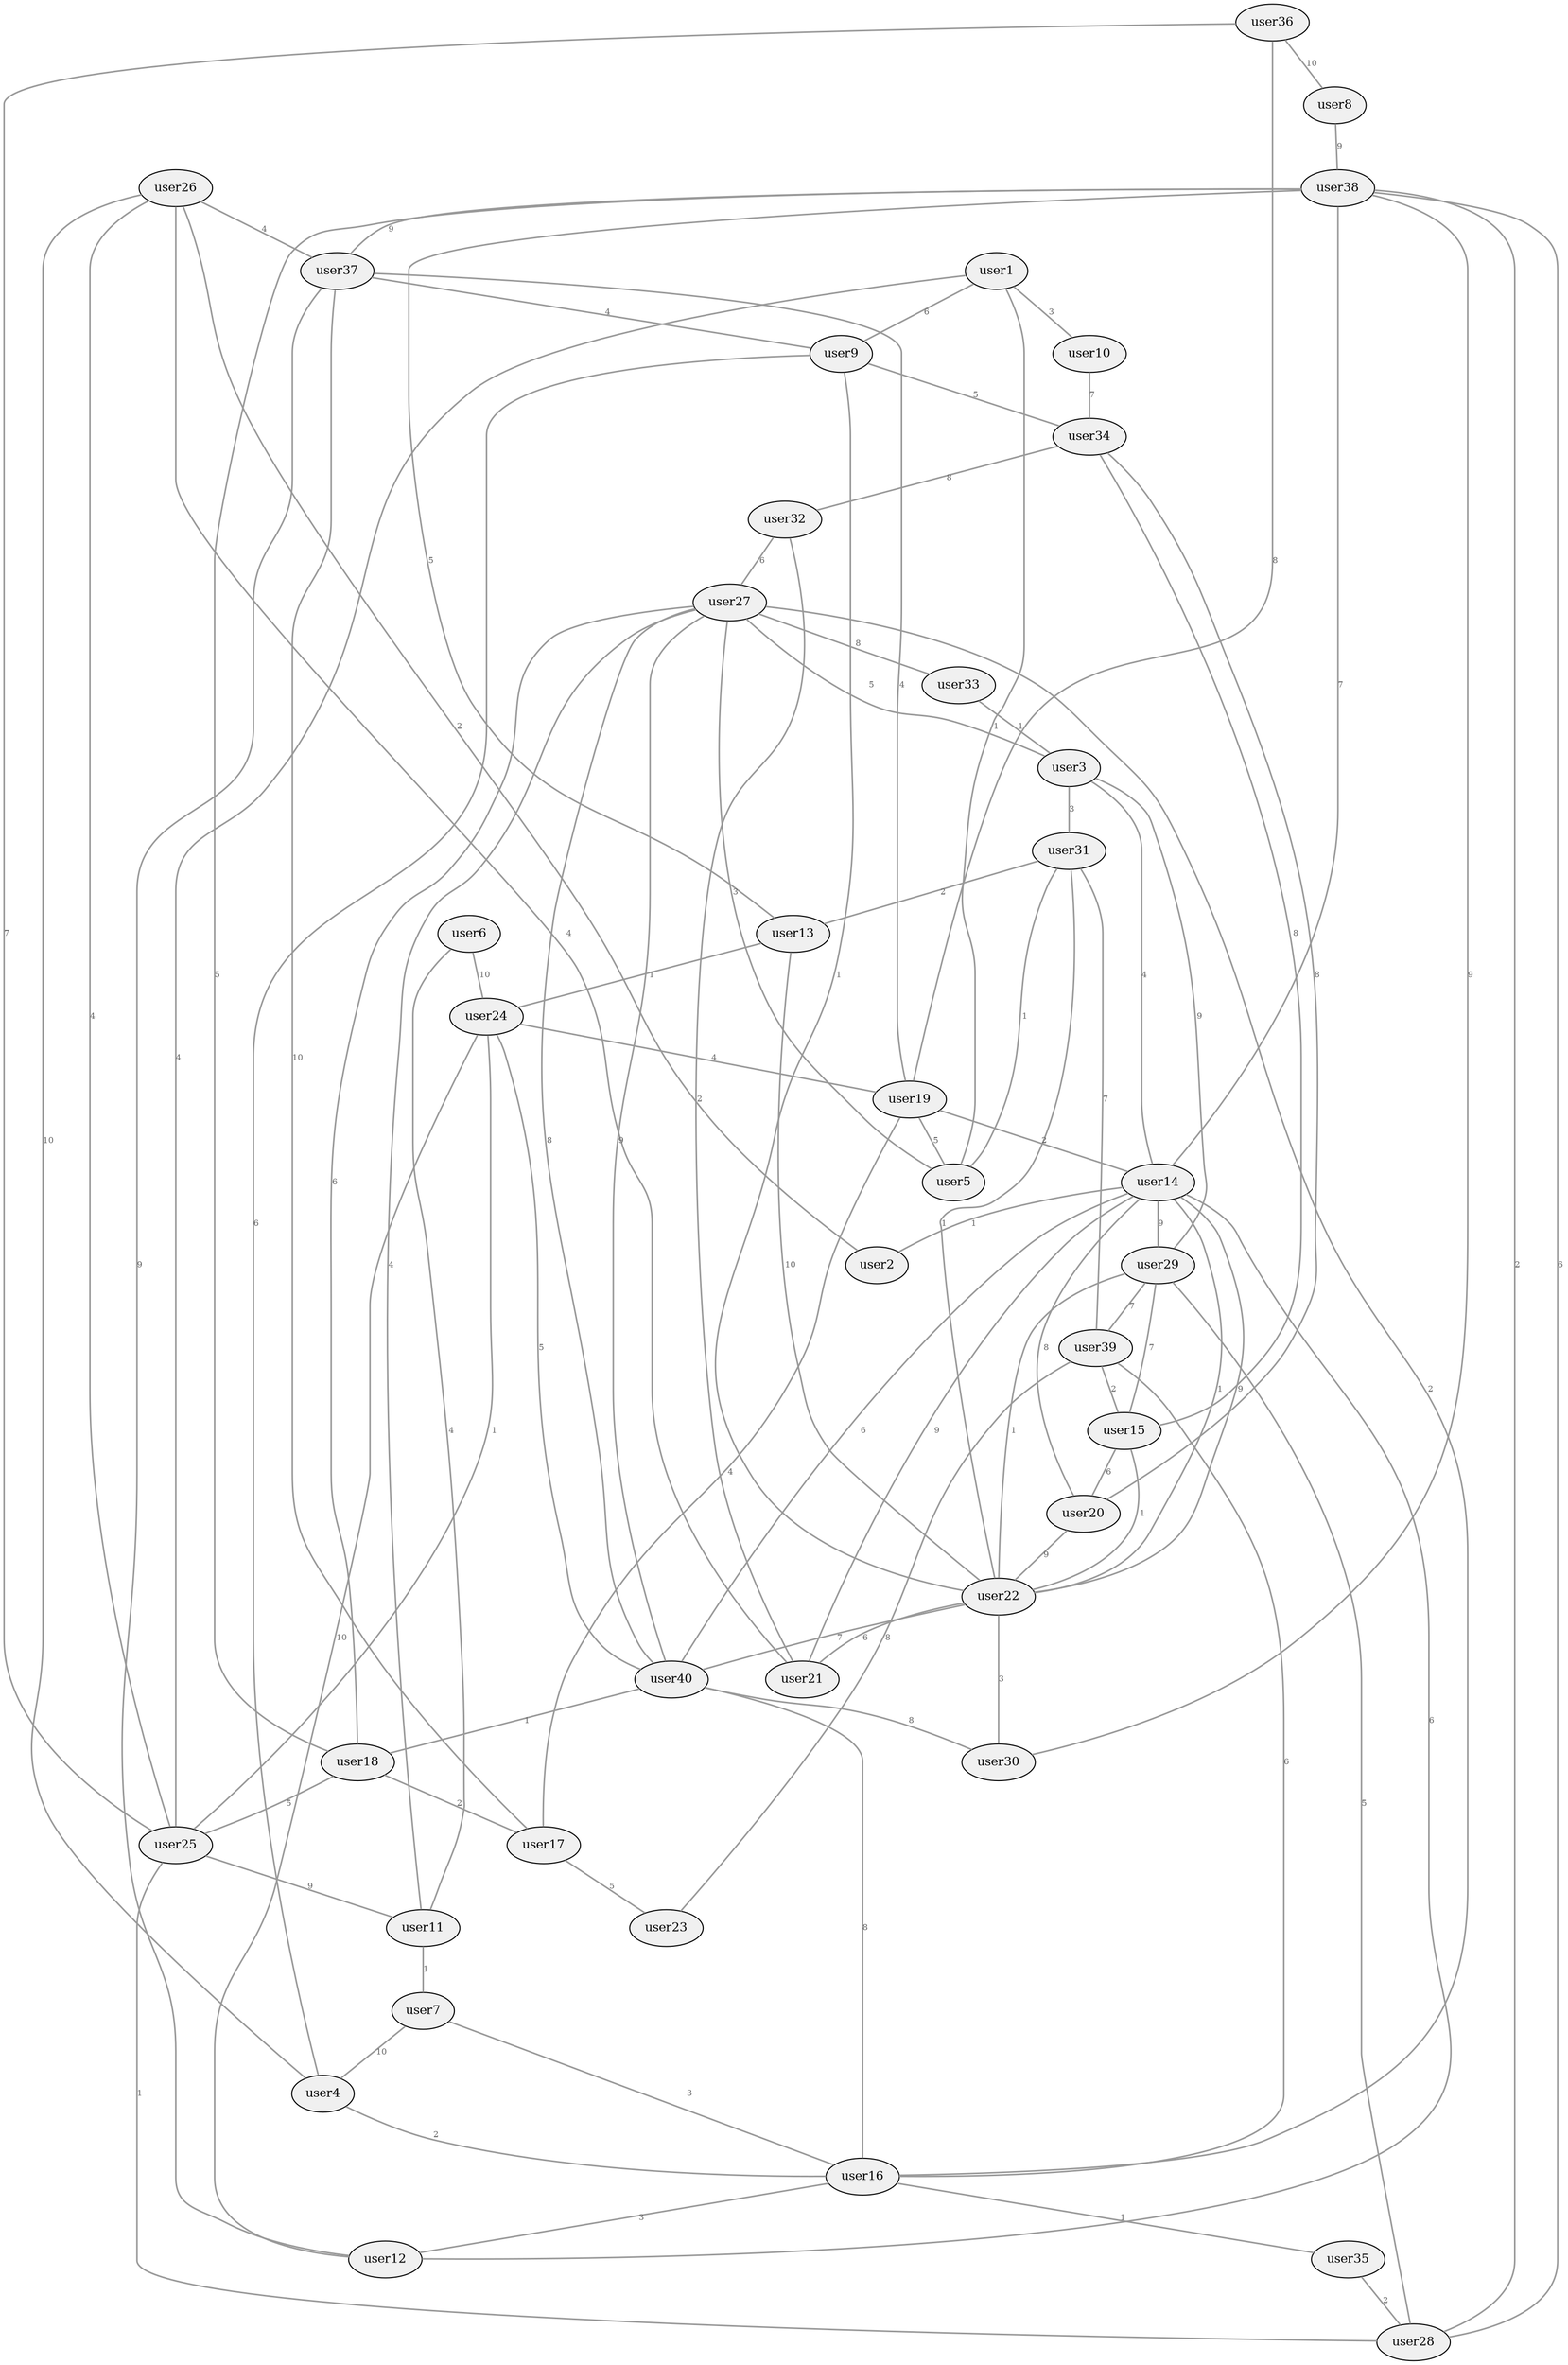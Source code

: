 graph G {
  graph [splines=true, overlap=false, fontsize=10];
  node [style=filled, fillcolor="#f0f0f0", shape=ellipse, fontcolor=black, fontsize=12];
  edge [fontcolor="#666666", fontsize=8, color="#999999", penwidth=1.5];
  user38;
  user36;
  user33;
  user32;
  user31;
  user13;
  user12;
  user11;
  user39;
  user9;
  user37;
  user2;
  user8;
  user34;
  user10;
  user17;
  user7;
  user5;
  user1;
  user6;
  user3;
  user26;
  user14;
  user15;
  user16;
  user28;
  user19;
  user40;
  user20;
  user22;
  user23;
  user35;
  user18;
  user24;
  user21;
  user25;
  user4;
  user27;
  user30;
  user29;
  user32 -- user27 [label="6"];
  user6 -- user24 [label="10"];
  user6 -- user11 [label="4"];
  user23 -- user39 [label="8"];
  user33 -- user3 [label="1"];
  user10 -- user34 [label="7"];
  user34 -- user32 [label="8"];
  user17 -- user37 [label="10"];
  user17 -- user23 [label="5"];
  user3 -- user14 [label="4"];
  user3 -- user31 [label="3"];
  user3 -- user29 [label="9"];
  user8 -- user38 [label="9"];
  user39 -- user15 [label="2"];
  user9 -- user4 [label="6"];
  user9 -- user34 [label="5"];
  user37 -- user9 [label="4"];
  user37 -- user12 [label="9"];
  user1 -- user10 [label="3"];
  user1 -- user9 [label="6"];
  user1 -- user25 [label="4"];
  user1 -- user5 [label="1"];
  user5 -- user31 [label="1"];
  user5 -- user27 [label="3"];
  user15 -- user20 [label="6"];
  user15 -- user34 [label="8"];
  user28 -- user38 [label="6"];
  user28 -- user29 [label="5"];
  user19 -- user14 [label="2"];
  user19 -- user5 [label="5"];
  user19 -- user37 [label="4"];
  user19 -- user17 [label="4"];
  user40 -- user30 [label="8"];
  user40 -- user24 [label="5"];
  user40 -- user27 [label="8"];
  user40 -- user16 [label="8"];
  user40 -- user18 [label="1"];
  user20 -- user22 [label="9"];
  user20 -- user34 [label="8"];
  user22 -- user29 [label="1"];
  user22 -- user21 [label="6"];
  user22 -- user15 [label="1"];
  user22 -- user13 [label="10"];
  user22 -- user40 [label="7"];
  user22 -- user9 [label="1"];
  user22 -- user14 [label="1"];
  user30 -- user22 [label="3"];
  user29 -- user15 [label="7"];
  user29 -- user39 [label="7"];
  user16 -- user39 [label="6"];
  user16 -- user12 [label="3"];
  user16 -- user27 [label="2"];
  user16 -- user35 [label="1"];
  user38 -- user30 [label="9"];
  user38 -- user28 [label="2"];
  user38 -- user37 [label="9"];
  user31 -- user13 [label="2"];
  user31 -- user39 [label="7"];
  user31 -- user22 [label="1"];
  user11 -- user7 [label="1"];
  user7 -- user4 [label="10"];
  user7 -- user16 [label="3"];
  user14 -- user21 [label="9"];
  user14 -- user40 [label="6"];
  user14 -- user22 [label="9"];
  user14 -- user20 [label="8"];
  user14 -- user29 [label="9"];
  user14 -- user38 [label="7"];
  user14 -- user12 [label="6"];
  user14 -- user2 [label="1"];
  user26 -- user21 [label="4"];
  user26 -- user2 [label="2"];
  user26 -- user4 [label="10"];
  user26 -- user25 [label="4"];
  user26 -- user37 [label="4"];
  user13 -- user38 [label="5"];
  user13 -- user24 [label="1"];
  user36 -- user8 [label="10"];
  user36 -- user25 [label="7"];
  user36 -- user19 [label="8"];
  user4 -- user16 [label="2"];
  user27 -- user40 [label="9"];
  user27 -- user3 [label="5"];
  user27 -- user33 [label="8"];
  user27 -- user11 [label="4"];
  user21 -- user32 [label="2"];
  user25 -- user24 [label="1"];
  user25 -- user11 [label="9"];
  user25 -- user28 [label="1"];
  user35 -- user28 [label="2"];
  user18 -- user17 [label="2"];
  user18 -- user38 [label="5"];
  user18 -- user25 [label="5"];
  user18 -- user27 [label="6"];
  user24 -- user19 [label="4"];
  user24 -- user12 [label="10"];
}
